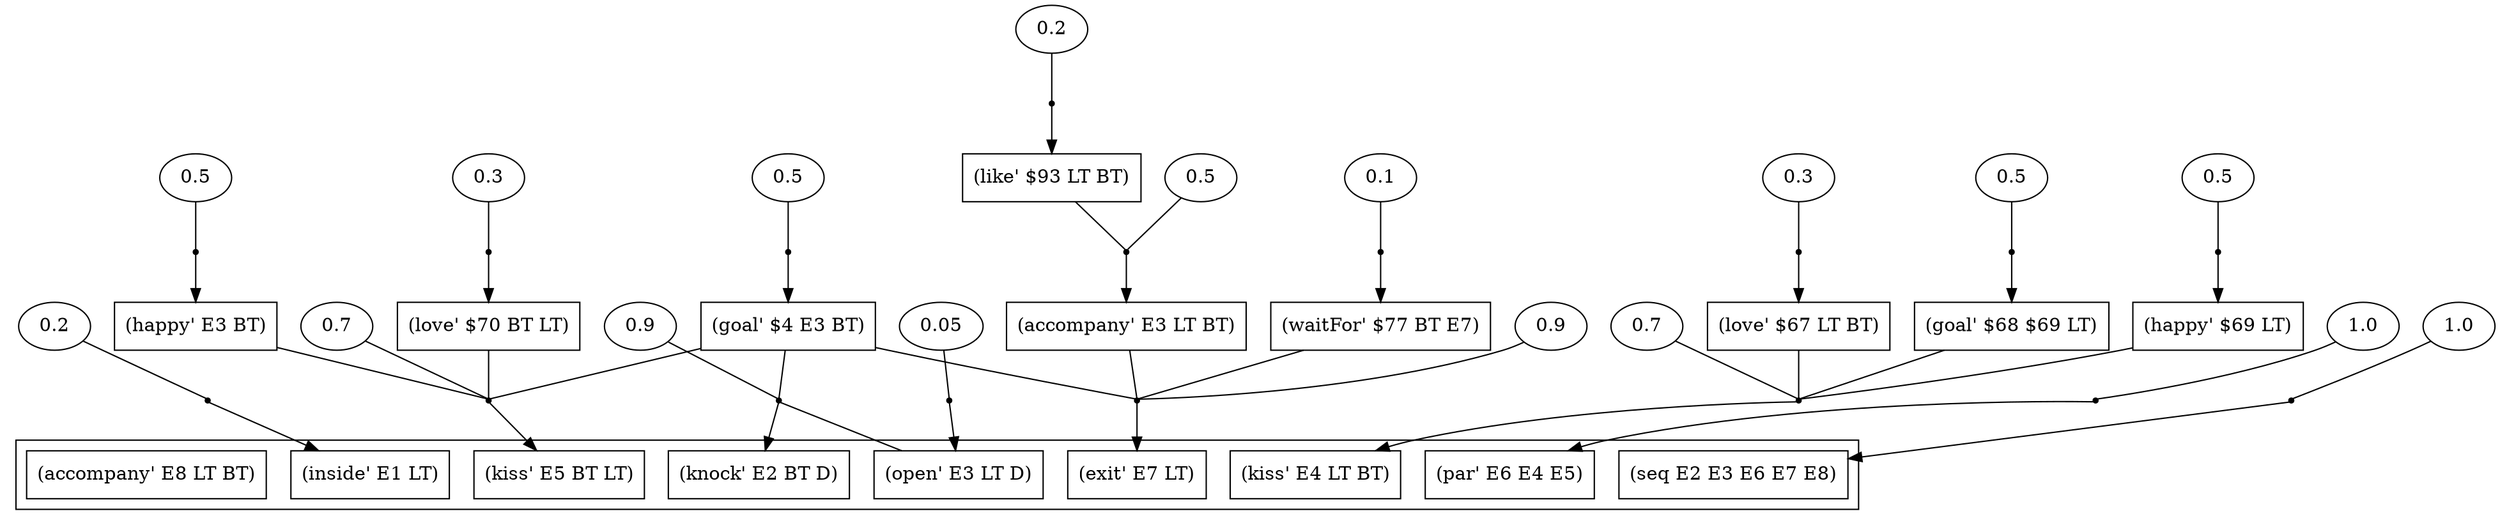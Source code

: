 digraph proof {
 graph [rankdir="TB"]
  e0 [label="0.2"];
  e1 [label="0.9"];
  e2 [label="0.05"];
  e3 [label="0.5"];
  e4 [label="0.7"];
  e5 [label="0.3"];
  e6 [label="0.5"];
  e7 [label="0.5"];
  e8 [label="0.7"];
  e9 [label="0.3"];
  e10 [label="0.5"];
  e11 [label="1.0"];
  e12 [label="0.9"];
  e13 [label="0.1"];
  e14 [label="0.5"];
  e15 [label="0.2"];
  e16 [label="1.0"];
  i0 [shape=box label="(goal' $4 E3 BT)"];
  i1 [shape=box label="(love' $67 LT BT)"];
  i2 [shape=box label="(goal' $68 $69 LT)"];
  i3 [shape=box label="(happy' $69 LT)"];
  i4 [shape=box label="(love' $70 BT LT)"];
  i5 [shape=box label="(happy' E3 BT)"];
  i6 [shape=box label="(waitFor' $77 BT E7)"];
  i7 [shape=box label="(accompany' E3 LT BT)"];
  i8 [shape=box label="(like' $93 LT BT)"];
  r0 [shape=point];
  r0 -> o0
  e0 -> r0 [arrowhead=none]
  r1 [shape=point];
  r1 -> o1
  o2 -> r1 [arrowhead=none]
  i0 -> r1 [arrowhead=none]
  e1 -> r1 [arrowhead=none]
  r2 [shape=point];
  r2 -> o2
  e2 -> r2 [arrowhead=none]
  r3 [shape=point];
  r3 -> i0
  e3 -> r3 [arrowhead=none]
  r4 [shape=point];
  r4 -> o3
  i1 -> r4 [arrowhead=none]
  i2 -> r4 [arrowhead=none]
  i3 -> r4 [arrowhead=none]
  e4 -> r4 [arrowhead=none]
  r5 [shape=point];
  r5 -> i1
  e5 -> r5 [arrowhead=none]
  r6 [shape=point];
  r6 -> i2
  e6 -> r6 [arrowhead=none]
  r7 [shape=point];
  r7 -> i3
  e7 -> r7 [arrowhead=none]
  r8 [shape=point];
  r8 -> o4
  i4 -> r8 [arrowhead=none]
  i0 -> r8 [arrowhead=none]
  i5 -> r8 [arrowhead=none]
  e8 -> r8 [arrowhead=none]
  r9 [shape=point];
  r9 -> i4
  e9 -> r9 [arrowhead=none]
  r10 [shape=point];
  r10 -> i5
  e10 -> r10 [arrowhead=none]
  r11 [shape=point];
  r11 -> o5
  e11 -> r11 [arrowhead=none]
  r12 [shape=point];
  r12 -> o6
  i6 -> r12 [arrowhead=none]
  i0 -> r12 [arrowhead=none]
  i7 -> r12 [arrowhead=none]
  e12 -> r12 [arrowhead=none]
  r13 [shape=point];
  r13 -> i6
  e13 -> r13 [arrowhead=none]
  r14 [shape=point];
  r14 -> i7
  i8 -> r14 [arrowhead=none]
  e14 -> r14 [arrowhead=none]
  r15 [shape=point];
  r15 -> i8
  e15 -> r15 [arrowhead=none]
  r16 [shape=point];
  r16 -> o8
  e16 -> r16 [arrowhead=none]
 subgraph cluster {  o0 [shape=box label="(inside' E1 LT)"];
  o1 [shape=box label="(knock' E2 BT D)"];
  o2 [shape=box label="(open' E3 LT D)"];
  o3 [shape=box label="(kiss' E4 LT BT)"];
  o4 [shape=box label="(kiss' E5 BT LT)"];
  o5 [shape=box label="(par' E6 E4 E5)"];
  o6 [shape=box label="(exit' E7 LT)"];
  o7 [shape=box label="(accompany' E8 LT BT)"];
  o8 [shape=box label="(seq E2 E3 E6 E7 E8)"];
 }
}

